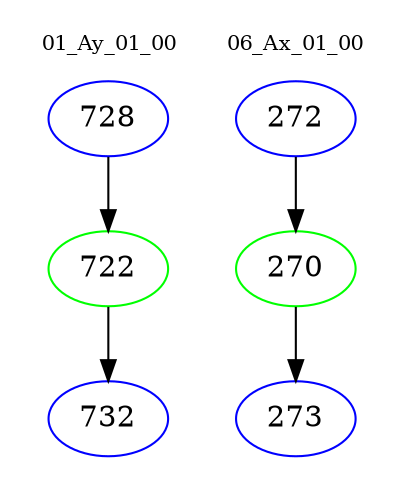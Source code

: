 digraph{
subgraph cluster_0 {
color = white
label = "01_Ay_01_00";
fontsize=10;
T0_728 [label="728", color="blue"]
T0_728 -> T0_722 [color="black"]
T0_722 [label="722", color="green"]
T0_722 -> T0_732 [color="black"]
T0_732 [label="732", color="blue"]
}
subgraph cluster_1 {
color = white
label = "06_Ax_01_00";
fontsize=10;
T1_272 [label="272", color="blue"]
T1_272 -> T1_270 [color="black"]
T1_270 [label="270", color="green"]
T1_270 -> T1_273 [color="black"]
T1_273 [label="273", color="blue"]
}
}
